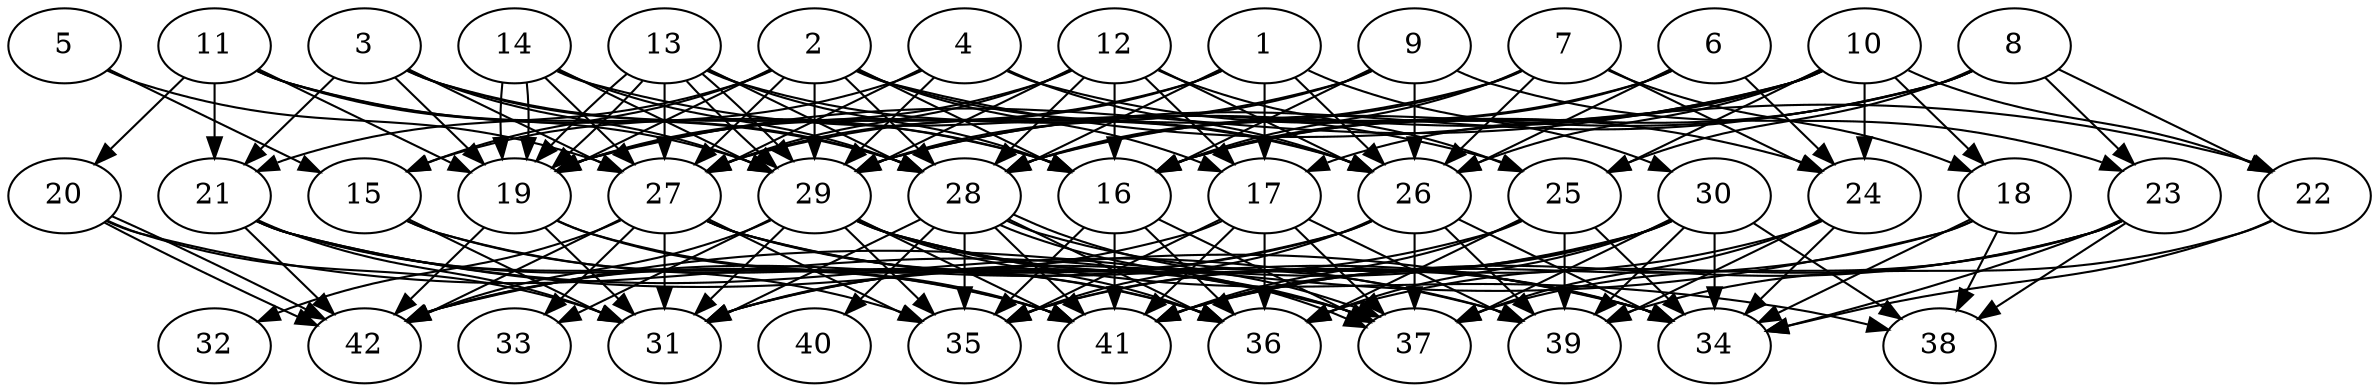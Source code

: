// DAG (tier=3-complex, mode=compute, n=42, ccr=0.484, fat=0.806, density=0.732, regular=0.309, jump=0.333, mindata=1048576, maxdata=16777216)
// DAG automatically generated by daggen at Sun Aug 24 16:33:34 2025
// /home/ermia/Project/Environments/daggen/bin/daggen --dot --ccr 0.484 --fat 0.806 --regular 0.309 --density 0.732 --jump 0.333 --mindata 1048576 --maxdata 16777216 -n 42 
digraph G {
  1 [size="2909316521501391", alpha="0.07", expect_size="1454658260750695"]
  1 -> 17 [size ="125505521057792"]
  1 -> 19 [size ="125505521057792"]
  1 -> 26 [size ="125505521057792"]
  1 -> 27 [size ="125505521057792"]
  1 -> 28 [size ="125505521057792"]
  1 -> 30 [size ="125505521057792"]
  2 [size="2737929349183103488", alpha="0.12", expect_size="1368964674591551744"]
  2 -> 15 [size ="1857608260517888"]
  2 -> 16 [size ="1857608260517888"]
  2 -> 17 [size ="1857608260517888"]
  2 -> 19 [size ="1857608260517888"]
  2 -> 21 [size ="1857608260517888"]
  2 -> 22 [size ="1857608260517888"]
  2 -> 26 [size ="1857608260517888"]
  2 -> 27 [size ="1857608260517888"]
  2 -> 28 [size ="1857608260517888"]
  2 -> 29 [size ="1857608260517888"]
  3 [size="57964037321085728", alpha="0.15", expect_size="28982018660542864"]
  3 -> 16 [size ="107812277452800"]
  3 -> 19 [size ="107812277452800"]
  3 -> 21 [size ="107812277452800"]
  3 -> 27 [size ="107812277452800"]
  3 -> 28 [size ="107812277452800"]
  3 -> 29 [size ="107812277452800"]
  4 [size="645540620914966", alpha="0.12", expect_size="322770310457483"]
  4 -> 15 [size ="14351767437312"]
  4 -> 24 [size ="14351767437312"]
  4 -> 26 [size ="14351767437312"]
  4 -> 27 [size ="14351767437312"]
  4 -> 29 [size ="14351767437312"]
  5 [size="2231804201230896463872", alpha="0.05", expect_size="1115902100615448231936"]
  5 -> 15 [size ="1366241210007552"]
  5 -> 27 [size ="1366241210007552"]
  6 [size="58618122769688736", alpha="0.17", expect_size="29309061384844368"]
  6 -> 16 [size ="1182526374674432"]
  6 -> 24 [size ="1182526374674432"]
  6 -> 26 [size ="1182526374674432"]
  6 -> 28 [size ="1182526374674432"]
  7 [size="1605071685415962935296", alpha="0.15", expect_size="802535842707981467648"]
  7 -> 16 [size ="1096696041832448"]
  7 -> 18 [size ="1096696041832448"]
  7 -> 24 [size ="1096696041832448"]
  7 -> 26 [size ="1096696041832448"]
  7 -> 27 [size ="1096696041832448"]
  7 -> 28 [size ="1096696041832448"]
  8 [size="205760261390463360", alpha="0.07", expect_size="102880130695231680"]
  8 -> 16 [size ="99152037937152"]
  8 -> 22 [size ="99152037937152"]
  8 -> 23 [size ="99152037937152"]
  8 -> 25 [size ="99152037937152"]
  8 -> 28 [size ="99152037937152"]
  8 -> 29 [size ="99152037937152"]
  9 [size="4464347612014706688000", alpha="0.18", expect_size="2232173806007353344000"]
  9 -> 16 [size ="2169012171571200"]
  9 -> 19 [size ="2169012171571200"]
  9 -> 23 [size ="2169012171571200"]
  9 -> 26 [size ="2169012171571200"]
  9 -> 29 [size ="2169012171571200"]
  10 [size="3677278322496266", alpha="0.06", expect_size="1838639161248133"]
  10 -> 16 [size ="89643693375488"]
  10 -> 17 [size ="89643693375488"]
  10 -> 18 [size ="89643693375488"]
  10 -> 19 [size ="89643693375488"]
  10 -> 22 [size ="89643693375488"]
  10 -> 24 [size ="89643693375488"]
  10 -> 25 [size ="89643693375488"]
  10 -> 26 [size ="89643693375488"]
  10 -> 29 [size ="89643693375488"]
  11 [size="2715923962235301888", alpha="0.14", expect_size="1357961981117650944"]
  11 -> 16 [size ="1064894266867712"]
  11 -> 19 [size ="1064894266867712"]
  11 -> 20 [size ="1064894266867712"]
  11 -> 21 [size ="1064894266867712"]
  11 -> 28 [size ="1064894266867712"]
  11 -> 29 [size ="1064894266867712"]
  12 [size="31223195869249148", alpha="0.05", expect_size="15611597934624574"]
  12 -> 16 [size ="609218327478272"]
  12 -> 17 [size ="609218327478272"]
  12 -> 19 [size ="609218327478272"]
  12 -> 25 [size ="609218327478272"]
  12 -> 26 [size ="609218327478272"]
  12 -> 27 [size ="609218327478272"]
  12 -> 28 [size ="609218327478272"]
  12 -> 29 [size ="609218327478272"]
  13 [size="27434370827829836", alpha="0.06", expect_size="13717185413914918"]
  13 -> 16 [size ="808110050508800"]
  13 -> 19 [size ="808110050508800"]
  13 -> 19 [size ="808110050508800"]
  13 -> 26 [size ="808110050508800"]
  13 -> 27 [size ="808110050508800"]
  13 -> 28 [size ="808110050508800"]
  13 -> 29 [size ="808110050508800"]
  13 -> 29 [size ="808110050508800"]
  14 [size="3437076589009242", alpha="0.18", expect_size="1718538294504621"]
  14 -> 19 [size ="146779576205312"]
  14 -> 19 [size ="146779576205312"]
  14 -> 25 [size ="146779576205312"]
  14 -> 27 [size ="146779576205312"]
  14 -> 28 [size ="146779576205312"]
  14 -> 29 [size ="146779576205312"]
  15 [size="3147932668662598", alpha="0.06", expect_size="1573966334331299"]
  15 -> 31 [size ="89643693375488"]
  15 -> 36 [size ="89643693375488"]
  15 -> 41 [size ="89643693375488"]
  16 [size="7606961717595916", alpha="0.03", expect_size="3803480858797958"]
  16 -> 35 [size ="133748376993792"]
  16 -> 36 [size ="133748376993792"]
  16 -> 37 [size ="133748376993792"]
  16 -> 41 [size ="133748376993792"]
  17 [size="1207116841612222660608", alpha="0.15", expect_size="603558420806111330304"]
  17 -> 35 [size ="906962908741632"]
  17 -> 36 [size ="906962908741632"]
  17 -> 37 [size ="906962908741632"]
  17 -> 39 [size ="906962908741632"]
  17 -> 41 [size ="906962908741632"]
  17 -> 42 [size ="906962908741632"]
  18 [size="3922352604530421530624", alpha="0.12", expect_size="1961176302265210765312"]
  18 -> 34 [size ="1989700650795008"]
  18 -> 38 [size ="1989700650795008"]
  18 -> 41 [size ="1989700650795008"]
  18 -> 42 [size ="1989700650795008"]
  19 [size="6322968953704152", alpha="0.17", expect_size="3161484476852076"]
  19 -> 31 [size ="381526776741888"]
  19 -> 36 [size ="381526776741888"]
  19 -> 41 [size ="381526776741888"]
  19 -> 42 [size ="381526776741888"]
  20 [size="77674573860538240", alpha="0.10", expect_size="38837286930269120"]
  20 -> 31 [size ="1947806625431552"]
  20 -> 37 [size ="1947806625431552"]
  20 -> 42 [size ="1947806625431552"]
  20 -> 42 [size ="1947806625431552"]
  21 [size="805182053130430", alpha="0.05", expect_size="402591026565215"]
  21 -> 31 [size ="19508756480000"]
  21 -> 34 [size ="19508756480000"]
  21 -> 35 [size ="19508756480000"]
  21 -> 39 [size ="19508756480000"]
  21 -> 41 [size ="19508756480000"]
  21 -> 42 [size ="19508756480000"]
  22 [size="4936951771973366784", alpha="0.00", expect_size="2468475885986683392"]
  22 -> 34 [size ="1734150792937472"]
  22 -> 39 [size ="1734150792937472"]
  23 [size="1028314714825646976", alpha="0.12", expect_size="514157357412823488"]
  23 -> 34 [size ="447396416847872"]
  23 -> 36 [size ="447396416847872"]
  23 -> 37 [size ="447396416847872"]
  23 -> 38 [size ="447396416847872"]
  23 -> 41 [size ="447396416847872"]
  24 [size="59335413123046144", alpha="0.05", expect_size="29667706561523072"]
  24 -> 34 [size ="956645588860928"]
  24 -> 35 [size ="956645588860928"]
  24 -> 37 [size ="956645588860928"]
  24 -> 39 [size ="956645588860928"]
  25 [size="693613391099822080", alpha="0.05", expect_size="346806695549911040"]
  25 -> 31 [size ="282387422380032"]
  25 -> 34 [size ="282387422380032"]
  25 -> 36 [size ="282387422380032"]
  25 -> 39 [size ="282387422380032"]
  25 -> 41 [size ="282387422380032"]
  26 [size="205455737923667168", alpha="0.15", expect_size="102727868961833584"]
  26 -> 31 [size ="388459868979200"]
  26 -> 34 [size ="388459868979200"]
  26 -> 35 [size ="388459868979200"]
  26 -> 37 [size ="388459868979200"]
  26 -> 39 [size ="388459868979200"]
  26 -> 42 [size ="388459868979200"]
  27 [size="2525516922660847", alpha="0.03", expect_size="1262758461330423"]
  27 -> 31 [size ="160269732937728"]
  27 -> 32 [size ="160269732937728"]
  27 -> 33 [size ="160269732937728"]
  27 -> 34 [size ="160269732937728"]
  27 -> 35 [size ="160269732937728"]
  27 -> 37 [size ="160269732937728"]
  27 -> 39 [size ="160269732937728"]
  27 -> 42 [size ="160269732937728"]
  28 [size="1807145867874926592000", alpha="0.15", expect_size="903572933937463296000"]
  28 -> 31 [size ="1186912744243200"]
  28 -> 34 [size ="1186912744243200"]
  28 -> 35 [size ="1186912744243200"]
  28 -> 36 [size ="1186912744243200"]
  28 -> 37 [size ="1186912744243200"]
  28 -> 37 [size ="1186912744243200"]
  28 -> 40 [size ="1186912744243200"]
  28 -> 41 [size ="1186912744243200"]
  29 [size="410788785034847872", alpha="0.04", expect_size="205394392517423936"]
  29 -> 31 [size ="290524548300800"]
  29 -> 33 [size ="290524548300800"]
  29 -> 34 [size ="290524548300800"]
  29 -> 35 [size ="290524548300800"]
  29 -> 36 [size ="290524548300800"]
  29 -> 37 [size ="290524548300800"]
  29 -> 38 [size ="290524548300800"]
  29 -> 41 [size ="290524548300800"]
  29 -> 42 [size ="290524548300800"]
  30 [size="204024246678002528", alpha="0.15", expect_size="102012123339001264"]
  30 -> 31 [size ="330938647052288"]
  30 -> 34 [size ="330938647052288"]
  30 -> 35 [size ="330938647052288"]
  30 -> 36 [size ="330938647052288"]
  30 -> 37 [size ="330938647052288"]
  30 -> 38 [size ="330938647052288"]
  30 -> 39 [size ="330938647052288"]
  30 -> 41 [size ="330938647052288"]
  31 [size="2980845867896568320", alpha="0.10", expect_size="1490422933948284160"]
  32 [size="9181597995170392", alpha="0.16", expect_size="4590798997585196"]
  33 [size="100903347670640640", alpha="0.07", expect_size="50451673835320320"]
  34 [size="2397323445017772032000", alpha="0.00", expect_size="1198661722508886016000"]
  35 [size="37328101984762040", alpha="0.15", expect_size="18664050992381020"]
  36 [size="24175073082177000", alpha="0.15", expect_size="12087536541088500"]
  37 [size="216078306296642784", alpha="0.11", expect_size="108039153148321392"]
  38 [size="534536307139350592", alpha="0.08", expect_size="267268153569675296"]
  39 [size="2071601273779588864", alpha="0.03", expect_size="1035800636889794432"]
  40 [size="2365549464574725455872", alpha="0.15", expect_size="1182774732287362727936"]
  41 [size="20801570508590992", alpha="0.03", expect_size="10400785254295496"]
  42 [size="1396347882531453184", alpha="0.18", expect_size="698173941265726592"]
}